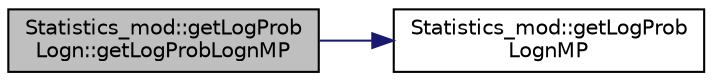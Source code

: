digraph "Statistics_mod::getLogProbLogn::getLogProbLognMP"
{
 // LATEX_PDF_SIZE
  edge [fontname="Helvetica",fontsize="10",labelfontname="Helvetica",labelfontsize="10"];
  node [fontname="Helvetica",fontsize="10",shape=record];
  rankdir="LR";
  Node1 [label="Statistics_mod::getLogProb\lLogn::getLogProbLognMP",height=0.2,width=0.4,color="black", fillcolor="grey75", style="filled", fontcolor="black",tooltip="Return the natural logarithm of the Lognormal probability density function."];
  Node1 -> Node2 [color="midnightblue",fontsize="10",style="solid",fontname="Helvetica"];
  Node2 [label="Statistics_mod::getLogProb\lLognMP",height=0.2,width=0.4,color="black", fillcolor="white", style="filled",URL="$namespaceStatistics__mod.html#ab1fb2a0a38e22ae273c014fd97019aaa",tooltip="Return the natural logarithm of the Lognormal probability density function."];
}
